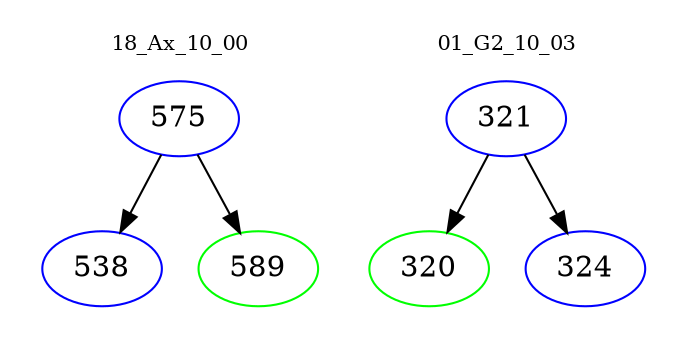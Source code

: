 digraph{
subgraph cluster_0 {
color = white
label = "18_Ax_10_00";
fontsize=10;
T0_575 [label="575", color="blue"]
T0_575 -> T0_538 [color="black"]
T0_538 [label="538", color="blue"]
T0_575 -> T0_589 [color="black"]
T0_589 [label="589", color="green"]
}
subgraph cluster_1 {
color = white
label = "01_G2_10_03";
fontsize=10;
T1_321 [label="321", color="blue"]
T1_321 -> T1_320 [color="black"]
T1_320 [label="320", color="green"]
T1_321 -> T1_324 [color="black"]
T1_324 [label="324", color="blue"]
}
}
